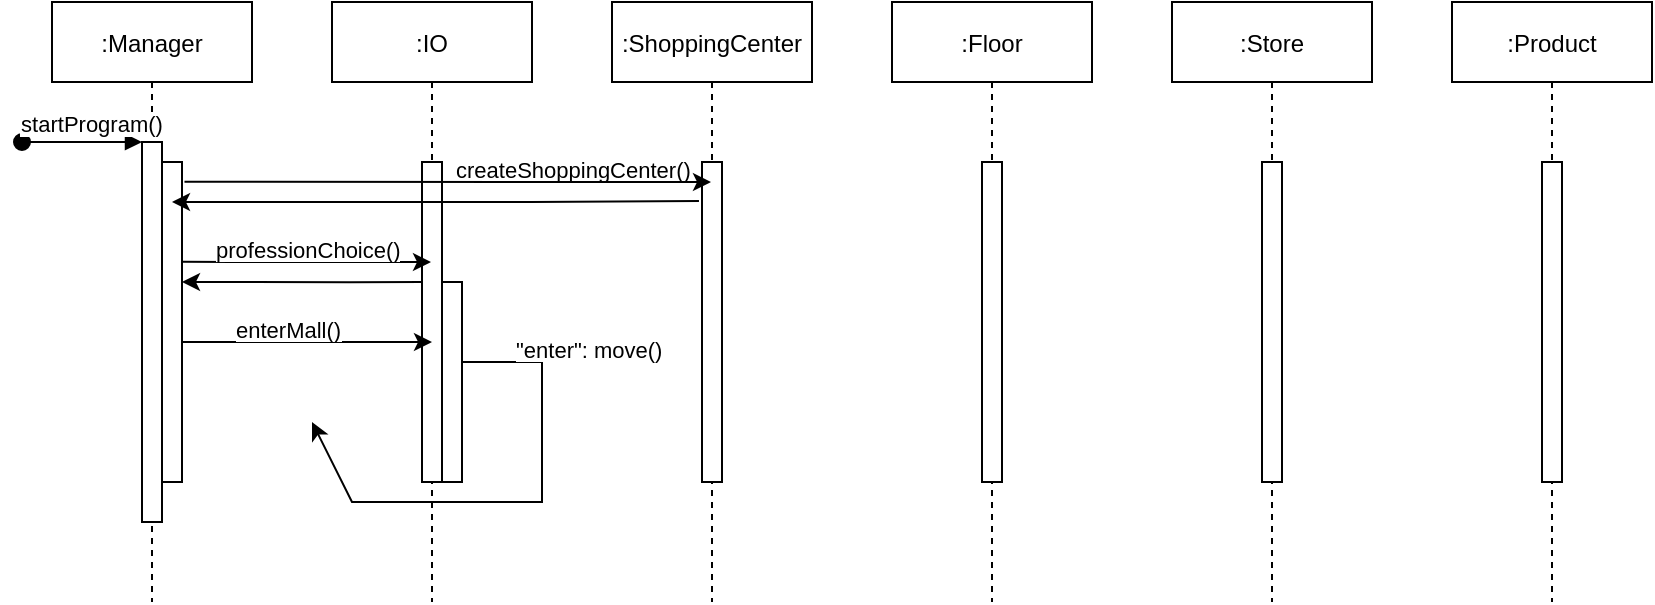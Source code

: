 <mxfile version="15.5.9" type="device"><diagram id="kgpKYQtTHZ0yAKxKKP6v" name="Page-1"><mxGraphModel dx="1146" dy="506" grid="1" gridSize="10" guides="1" tooltips="1" connect="1" arrows="1" fold="1" page="1" pageScale="1" pageWidth="850" pageHeight="1100" math="0" shadow="0"><root><mxCell id="0"/><mxCell id="1" parent="0"/><mxCell id="3nuBFxr9cyL0pnOWT2aG-1" value=":Manager" style="shape=umlLifeline;perimeter=lifelinePerimeter;container=1;collapsible=0;recursiveResize=0;rounded=0;shadow=0;strokeWidth=1;" parent="1" vertex="1"><mxGeometry x="30" y="80" width="100" height="300" as="geometry"/></mxCell><mxCell id="3nuBFxr9cyL0pnOWT2aG-2" value="" style="points=[];perimeter=orthogonalPerimeter;rounded=0;shadow=0;strokeWidth=1;" parent="3nuBFxr9cyL0pnOWT2aG-1" vertex="1"><mxGeometry x="45" y="70" width="10" height="190" as="geometry"/></mxCell><mxCell id="3nuBFxr9cyL0pnOWT2aG-3" value="startProgram()" style="verticalAlign=bottom;startArrow=oval;endArrow=block;startSize=8;shadow=0;strokeWidth=1;" parent="3nuBFxr9cyL0pnOWT2aG-1" target="3nuBFxr9cyL0pnOWT2aG-2" edge="1"><mxGeometry x="0.167" relative="1" as="geometry"><mxPoint x="-15" y="70" as="sourcePoint"/><mxPoint as="offset"/></mxGeometry></mxCell><mxCell id="Q4mqaMXBbTWXxKrujJIM-11" value="" style="points=[];perimeter=orthogonalPerimeter;rounded=0;shadow=0;strokeWidth=1;" vertex="1" parent="3nuBFxr9cyL0pnOWT2aG-1"><mxGeometry x="55" y="80" width="10" height="160" as="geometry"/></mxCell><mxCell id="Q4mqaMXBbTWXxKrujJIM-14" value="" style="endArrow=none;html=1;rounded=0;exitX=1.124;exitY=0.062;exitDx=0;exitDy=0;exitPerimeter=0;endFill=0;startArrow=classic;startFill=1;" edge="1" parent="3nuBFxr9cyL0pnOWT2aG-1"><mxGeometry width="50" height="50" relative="1" as="geometry"><mxPoint x="65.0" y="140.0" as="sourcePoint"/><mxPoint x="185" y="140" as="targetPoint"/><Array as="points"><mxPoint x="148.76" y="140.08"/></Array></mxGeometry></mxCell><mxCell id="3nuBFxr9cyL0pnOWT2aG-5" value=":ShoppingCenter" style="shape=umlLifeline;perimeter=lifelinePerimeter;container=1;collapsible=0;recursiveResize=0;rounded=0;shadow=0;strokeWidth=1;" parent="1" vertex="1"><mxGeometry x="310" y="80" width="100" height="300" as="geometry"/></mxCell><mxCell id="3nuBFxr9cyL0pnOWT2aG-6" value="" style="points=[];perimeter=orthogonalPerimeter;rounded=0;shadow=0;strokeWidth=1;" parent="3nuBFxr9cyL0pnOWT2aG-5" vertex="1"><mxGeometry x="45" y="80" width="10" height="160" as="geometry"/></mxCell><mxCell id="Q4mqaMXBbTWXxKrujJIM-12" value="&lt;span style=&quot;color: rgb(0 , 0 , 0) ; font-family: &amp;#34;helvetica&amp;#34; ; font-size: 11px ; font-style: normal ; font-weight: 400 ; letter-spacing: normal ; text-align: center ; text-indent: 0px ; text-transform: none ; word-spacing: 0px ; background-color: rgb(255 , 255 , 255) ; display: inline ; float: none&quot;&gt;createShoppingCenter()&lt;/span&gt;" style="text;whiteSpace=wrap;html=1;" vertex="1" parent="3nuBFxr9cyL0pnOWT2aG-5"><mxGeometry x="-80" y="70" width="100" height="30" as="geometry"/></mxCell><mxCell id="Q4mqaMXBbTWXxKrujJIM-21" value="" style="endArrow=classic;html=1;rounded=0;" edge="1" parent="3nuBFxr9cyL0pnOWT2aG-5"><mxGeometry width="50" height="50" relative="1" as="geometry"><mxPoint x="-80" y="180" as="sourcePoint"/><mxPoint x="-150" y="210" as="targetPoint"/><Array as="points"><mxPoint x="-55" y="180"/><mxPoint x="-35" y="180"/><mxPoint x="-35" y="220"/><mxPoint x="-35" y="250"/><mxPoint x="-130" y="250"/></Array></mxGeometry></mxCell><mxCell id="Q4mqaMXBbTWXxKrujJIM-1" value=":IO" style="shape=umlLifeline;perimeter=lifelinePerimeter;container=1;collapsible=0;recursiveResize=0;rounded=0;shadow=0;strokeWidth=1;" vertex="1" parent="1"><mxGeometry x="170" y="80" width="100" height="300" as="geometry"/></mxCell><mxCell id="Q4mqaMXBbTWXxKrujJIM-2" value="" style="points=[];perimeter=orthogonalPerimeter;rounded=0;shadow=0;strokeWidth=1;" vertex="1" parent="Q4mqaMXBbTWXxKrujJIM-1"><mxGeometry x="45" y="80" width="10" height="160" as="geometry"/></mxCell><mxCell id="Q4mqaMXBbTWXxKrujJIM-17" value="" style="endArrow=classic;html=1;rounded=0;" edge="1" parent="Q4mqaMXBbTWXxKrujJIM-1"><mxGeometry width="50" height="50" relative="1" as="geometry"><mxPoint x="-75" y="170" as="sourcePoint"/><mxPoint x="50" y="170" as="targetPoint"/><Array as="points"><mxPoint x="-50" y="170"/><mxPoint x="-30" y="170"/></Array></mxGeometry></mxCell><mxCell id="Q4mqaMXBbTWXxKrujJIM-20" value="" style="points=[];perimeter=orthogonalPerimeter;rounded=0;shadow=0;strokeWidth=1;" vertex="1" parent="Q4mqaMXBbTWXxKrujJIM-1"><mxGeometry x="55" y="140" width="10" height="100" as="geometry"/></mxCell><mxCell id="Q4mqaMXBbTWXxKrujJIM-3" value=":Floor" style="shape=umlLifeline;perimeter=lifelinePerimeter;container=1;collapsible=0;recursiveResize=0;rounded=0;shadow=0;strokeWidth=1;" vertex="1" parent="1"><mxGeometry x="450" y="80" width="100" height="300" as="geometry"/></mxCell><mxCell id="Q4mqaMXBbTWXxKrujJIM-4" value="" style="points=[];perimeter=orthogonalPerimeter;rounded=0;shadow=0;strokeWidth=1;" vertex="1" parent="Q4mqaMXBbTWXxKrujJIM-3"><mxGeometry x="45" y="80" width="10" height="160" as="geometry"/></mxCell><mxCell id="Q4mqaMXBbTWXxKrujJIM-5" value=":Store" style="shape=umlLifeline;perimeter=lifelinePerimeter;container=1;collapsible=0;recursiveResize=0;rounded=0;shadow=0;strokeWidth=1;" vertex="1" parent="1"><mxGeometry x="590" y="80" width="100" height="300" as="geometry"/></mxCell><mxCell id="Q4mqaMXBbTWXxKrujJIM-6" value="" style="points=[];perimeter=orthogonalPerimeter;rounded=0;shadow=0;strokeWidth=1;" vertex="1" parent="Q4mqaMXBbTWXxKrujJIM-5"><mxGeometry x="45" y="80" width="10" height="160" as="geometry"/></mxCell><mxCell id="Q4mqaMXBbTWXxKrujJIM-7" value=":Product" style="shape=umlLifeline;perimeter=lifelinePerimeter;container=1;collapsible=0;recursiveResize=0;rounded=0;shadow=0;strokeWidth=1;" vertex="1" parent="1"><mxGeometry x="730" y="80" width="100" height="300" as="geometry"/></mxCell><mxCell id="Q4mqaMXBbTWXxKrujJIM-8" value="" style="points=[];perimeter=orthogonalPerimeter;rounded=0;shadow=0;strokeWidth=1;" vertex="1" parent="Q4mqaMXBbTWXxKrujJIM-7"><mxGeometry x="45" y="80" width="10" height="160" as="geometry"/></mxCell><mxCell id="Q4mqaMXBbTWXxKrujJIM-10" value="" style="endArrow=classic;html=1;rounded=0;exitX=1.124;exitY=0.062;exitDx=0;exitDy=0;exitPerimeter=0;" edge="1" parent="1" source="Q4mqaMXBbTWXxKrujJIM-11" target="3nuBFxr9cyL0pnOWT2aG-5"><mxGeometry width="50" height="50" relative="1" as="geometry"><mxPoint x="100" y="170" as="sourcePoint"/><mxPoint x="390" y="230" as="targetPoint"/><Array as="points"><mxPoint x="260" y="170"/></Array></mxGeometry></mxCell><mxCell id="Q4mqaMXBbTWXxKrujJIM-13" value="" style="endArrow=classic;html=1;rounded=0;entryX=0.5;entryY=0.125;entryDx=0;entryDy=0;entryPerimeter=0;exitX=-0.152;exitY=0.122;exitDx=0;exitDy=0;exitPerimeter=0;" edge="1" parent="1" source="3nuBFxr9cyL0pnOWT2aG-6" target="Q4mqaMXBbTWXxKrujJIM-11"><mxGeometry width="50" height="50" relative="1" as="geometry"><mxPoint x="350" y="180" as="sourcePoint"/><mxPoint x="100" y="180" as="targetPoint"/><Array as="points"><mxPoint x="270" y="180"/></Array></mxGeometry></mxCell><mxCell id="Q4mqaMXBbTWXxKrujJIM-15" value="" style="endArrow=classic;html=1;rounded=0;exitX=0.986;exitY=0.312;exitDx=0;exitDy=0;exitPerimeter=0;" edge="1" parent="1" source="Q4mqaMXBbTWXxKrujJIM-11" target="Q4mqaMXBbTWXxKrujJIM-1"><mxGeometry width="50" height="50" relative="1" as="geometry"><mxPoint x="100" y="210" as="sourcePoint"/><mxPoint x="90" y="210" as="targetPoint"/><Array as="points"><mxPoint x="120" y="210"/><mxPoint x="140" y="210"/></Array></mxGeometry></mxCell><mxCell id="Q4mqaMXBbTWXxKrujJIM-16" value="&lt;span style=&quot;color: rgb(0 , 0 , 0) ; font-family: &amp;#34;helvetica&amp;#34; ; font-size: 11px ; font-style: normal ; font-weight: 400 ; letter-spacing: normal ; text-align: center ; text-indent: 0px ; text-transform: none ; word-spacing: 0px ; background-color: rgb(255 , 255 , 255) ; display: inline ; float: none&quot;&gt;professionChoice()&lt;/span&gt;" style="text;whiteSpace=wrap;html=1;" vertex="1" parent="1"><mxGeometry x="110" y="190" width="140" height="30" as="geometry"/></mxCell><mxCell id="Q4mqaMXBbTWXxKrujJIM-19" value="&lt;span style=&quot;color: rgb(0 , 0 , 0) ; font-family: &amp;#34;helvetica&amp;#34; ; font-size: 11px ; font-style: normal ; font-weight: 400 ; letter-spacing: normal ; text-align: center ; text-indent: 0px ; text-transform: none ; word-spacing: 0px ; background-color: rgb(255 , 255 , 255) ; display: inline ; float: none&quot;&gt;enterMall()&lt;/span&gt;" style="text;whiteSpace=wrap;html=1;" vertex="1" parent="1"><mxGeometry x="120" y="230" width="60" height="30" as="geometry"/></mxCell><mxCell id="Q4mqaMXBbTWXxKrujJIM-22" value="&lt;div style=&quot;text-align: center&quot;&gt;&lt;font face=&quot;helvetica&quot;&gt;&lt;span style=&quot;font-size: 11px ; background-color: rgb(255 , 255 , 255)&quot;&gt;&quot;enter&quot;: move()&lt;/span&gt;&lt;/font&gt;&lt;/div&gt;" style="text;whiteSpace=wrap;html=1;" vertex="1" parent="1"><mxGeometry x="260" y="240" width="80" height="30" as="geometry"/></mxCell></root></mxGraphModel></diagram></mxfile>